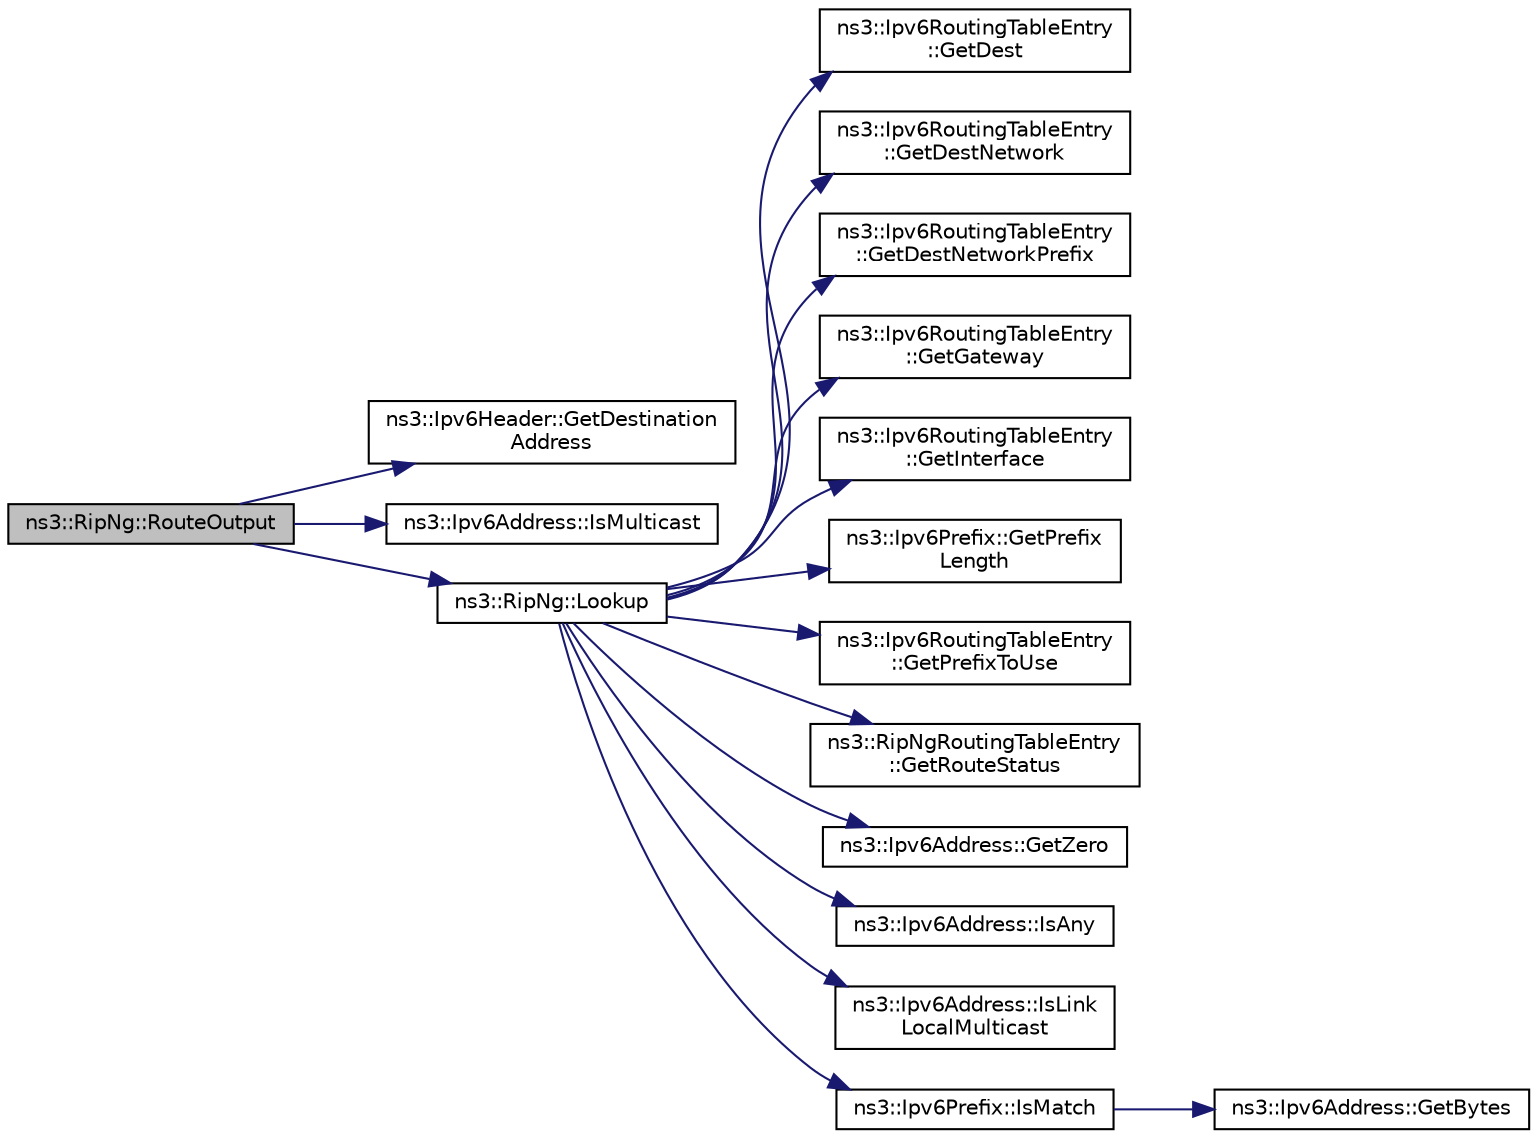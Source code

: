 digraph "ns3::RipNg::RouteOutput"
{
 // LATEX_PDF_SIZE
  edge [fontname="Helvetica",fontsize="10",labelfontname="Helvetica",labelfontsize="10"];
  node [fontname="Helvetica",fontsize="10",shape=record];
  rankdir="LR";
  Node1 [label="ns3::RipNg::RouteOutput",height=0.2,width=0.4,color="black", fillcolor="grey75", style="filled", fontcolor="black",tooltip="Query routing cache for an existing route, for an outbound packet."];
  Node1 -> Node2 [color="midnightblue",fontsize="10",style="solid",fontname="Helvetica"];
  Node2 [label="ns3::Ipv6Header::GetDestination\lAddress",height=0.2,width=0.4,color="black", fillcolor="white", style="filled",URL="$classns3_1_1_ipv6_header.html#a6f1681b5e31c57029b95255dc7553cb5",tooltip="Get the \"Destination address\" field."];
  Node1 -> Node3 [color="midnightblue",fontsize="10",style="solid",fontname="Helvetica"];
  Node3 [label="ns3::Ipv6Address::IsMulticast",height=0.2,width=0.4,color="black", fillcolor="white", style="filled",URL="$classns3_1_1_ipv6_address.html#a68f522d40b6db6d383848ea90bc47dd0",tooltip="If the IPv6 address is multicast (ff00::/8)."];
  Node1 -> Node4 [color="midnightblue",fontsize="10",style="solid",fontname="Helvetica"];
  Node4 [label="ns3::RipNg::Lookup",height=0.2,width=0.4,color="black", fillcolor="white", style="filled",URL="$classns3_1_1_rip_ng.html#ac008f65e3fe915230191cb1099890489",tooltip="Lookup in the forwarding table for destination."];
  Node4 -> Node5 [color="midnightblue",fontsize="10",style="solid",fontname="Helvetica"];
  Node5 [label="ns3::Ipv6RoutingTableEntry\l::GetDest",height=0.2,width=0.4,color="black", fillcolor="white", style="filled",URL="$classns3_1_1_ipv6_routing_table_entry.html#a36880347d8e4bd8af3479ad066c1257e",tooltip="Get the destination."];
  Node4 -> Node6 [color="midnightblue",fontsize="10",style="solid",fontname="Helvetica"];
  Node6 [label="ns3::Ipv6RoutingTableEntry\l::GetDestNetwork",height=0.2,width=0.4,color="black", fillcolor="white", style="filled",URL="$classns3_1_1_ipv6_routing_table_entry.html#a384c99e8a22b96043c283e2ab2b2d581",tooltip="Get the destination network."];
  Node4 -> Node7 [color="midnightblue",fontsize="10",style="solid",fontname="Helvetica"];
  Node7 [label="ns3::Ipv6RoutingTableEntry\l::GetDestNetworkPrefix",height=0.2,width=0.4,color="black", fillcolor="white", style="filled",URL="$classns3_1_1_ipv6_routing_table_entry.html#ab940ecc56f9f2bff2e3beee67d07c437",tooltip="Get the destination prefix."];
  Node4 -> Node8 [color="midnightblue",fontsize="10",style="solid",fontname="Helvetica"];
  Node8 [label="ns3::Ipv6RoutingTableEntry\l::GetGateway",height=0.2,width=0.4,color="black", fillcolor="white", style="filled",URL="$classns3_1_1_ipv6_routing_table_entry.html#ae74492c81400ecaab5c5714f17a44787",tooltip="Get the gateway."];
  Node4 -> Node9 [color="midnightblue",fontsize="10",style="solid",fontname="Helvetica"];
  Node9 [label="ns3::Ipv6RoutingTableEntry\l::GetInterface",height=0.2,width=0.4,color="black", fillcolor="white", style="filled",URL="$classns3_1_1_ipv6_routing_table_entry.html#aa1bdf7aff35f5e33f13c87c18f70a914",tooltip="Get the interface index."];
  Node4 -> Node10 [color="midnightblue",fontsize="10",style="solid",fontname="Helvetica"];
  Node10 [label="ns3::Ipv6Prefix::GetPrefix\lLength",height=0.2,width=0.4,color="black", fillcolor="white", style="filled",URL="$classns3_1_1_ipv6_prefix.html#a8f92dfe3c7ff5c75cb3ff9442fc68644",tooltip="Get prefix length."];
  Node4 -> Node11 [color="midnightblue",fontsize="10",style="solid",fontname="Helvetica"];
  Node11 [label="ns3::Ipv6RoutingTableEntry\l::GetPrefixToUse",height=0.2,width=0.4,color="black", fillcolor="white", style="filled",URL="$classns3_1_1_ipv6_routing_table_entry.html#a4ef0a46c4037f076b13e633f306f13c8",tooltip="Get the prefix to use (for multihomed link)."];
  Node4 -> Node12 [color="midnightblue",fontsize="10",style="solid",fontname="Helvetica"];
  Node12 [label="ns3::RipNgRoutingTableEntry\l::GetRouteStatus",height=0.2,width=0.4,color="black", fillcolor="white", style="filled",URL="$classns3_1_1_rip_ng_routing_table_entry.html#a09b9a508393d684e15167cc3eed2eafe",tooltip="Get the route status."];
  Node4 -> Node13 [color="midnightblue",fontsize="10",style="solid",fontname="Helvetica"];
  Node13 [label="ns3::Ipv6Address::GetZero",height=0.2,width=0.4,color="black", fillcolor="white", style="filled",URL="$classns3_1_1_ipv6_address.html#a63a34bdb1505e05fbdd07d316d0bd7e6",tooltip="Get the 0 (::) Ipv6Address."];
  Node4 -> Node14 [color="midnightblue",fontsize="10",style="solid",fontname="Helvetica"];
  Node14 [label="ns3::Ipv6Address::IsAny",height=0.2,width=0.4,color="black", fillcolor="white", style="filled",URL="$classns3_1_1_ipv6_address.html#aaacafa8d26946a16a5688777b696277a",tooltip="If the IPv6 address is the \"Any\" address."];
  Node4 -> Node15 [color="midnightblue",fontsize="10",style="solid",fontname="Helvetica"];
  Node15 [label="ns3::Ipv6Address::IsLink\lLocalMulticast",height=0.2,width=0.4,color="black", fillcolor="white", style="filled",URL="$classns3_1_1_ipv6_address.html#a54266c3c20bc87c52b507f1e3cf04e21",tooltip="If the IPv6 address is link-local multicast (ff02::/16)."];
  Node4 -> Node16 [color="midnightblue",fontsize="10",style="solid",fontname="Helvetica"];
  Node16 [label="ns3::Ipv6Prefix::IsMatch",height=0.2,width=0.4,color="black", fillcolor="white", style="filled",URL="$classns3_1_1_ipv6_prefix.html#abd799c16a73b03020fd54da220af326e",tooltip="If the Address match the type."];
  Node16 -> Node17 [color="midnightblue",fontsize="10",style="solid",fontname="Helvetica"];
  Node17 [label="ns3::Ipv6Address::GetBytes",height=0.2,width=0.4,color="black", fillcolor="white", style="filled",URL="$classns3_1_1_ipv6_address.html#a7090d589a1640660510753153692a5e1",tooltip="Get the bytes corresponding to the address."];
}
